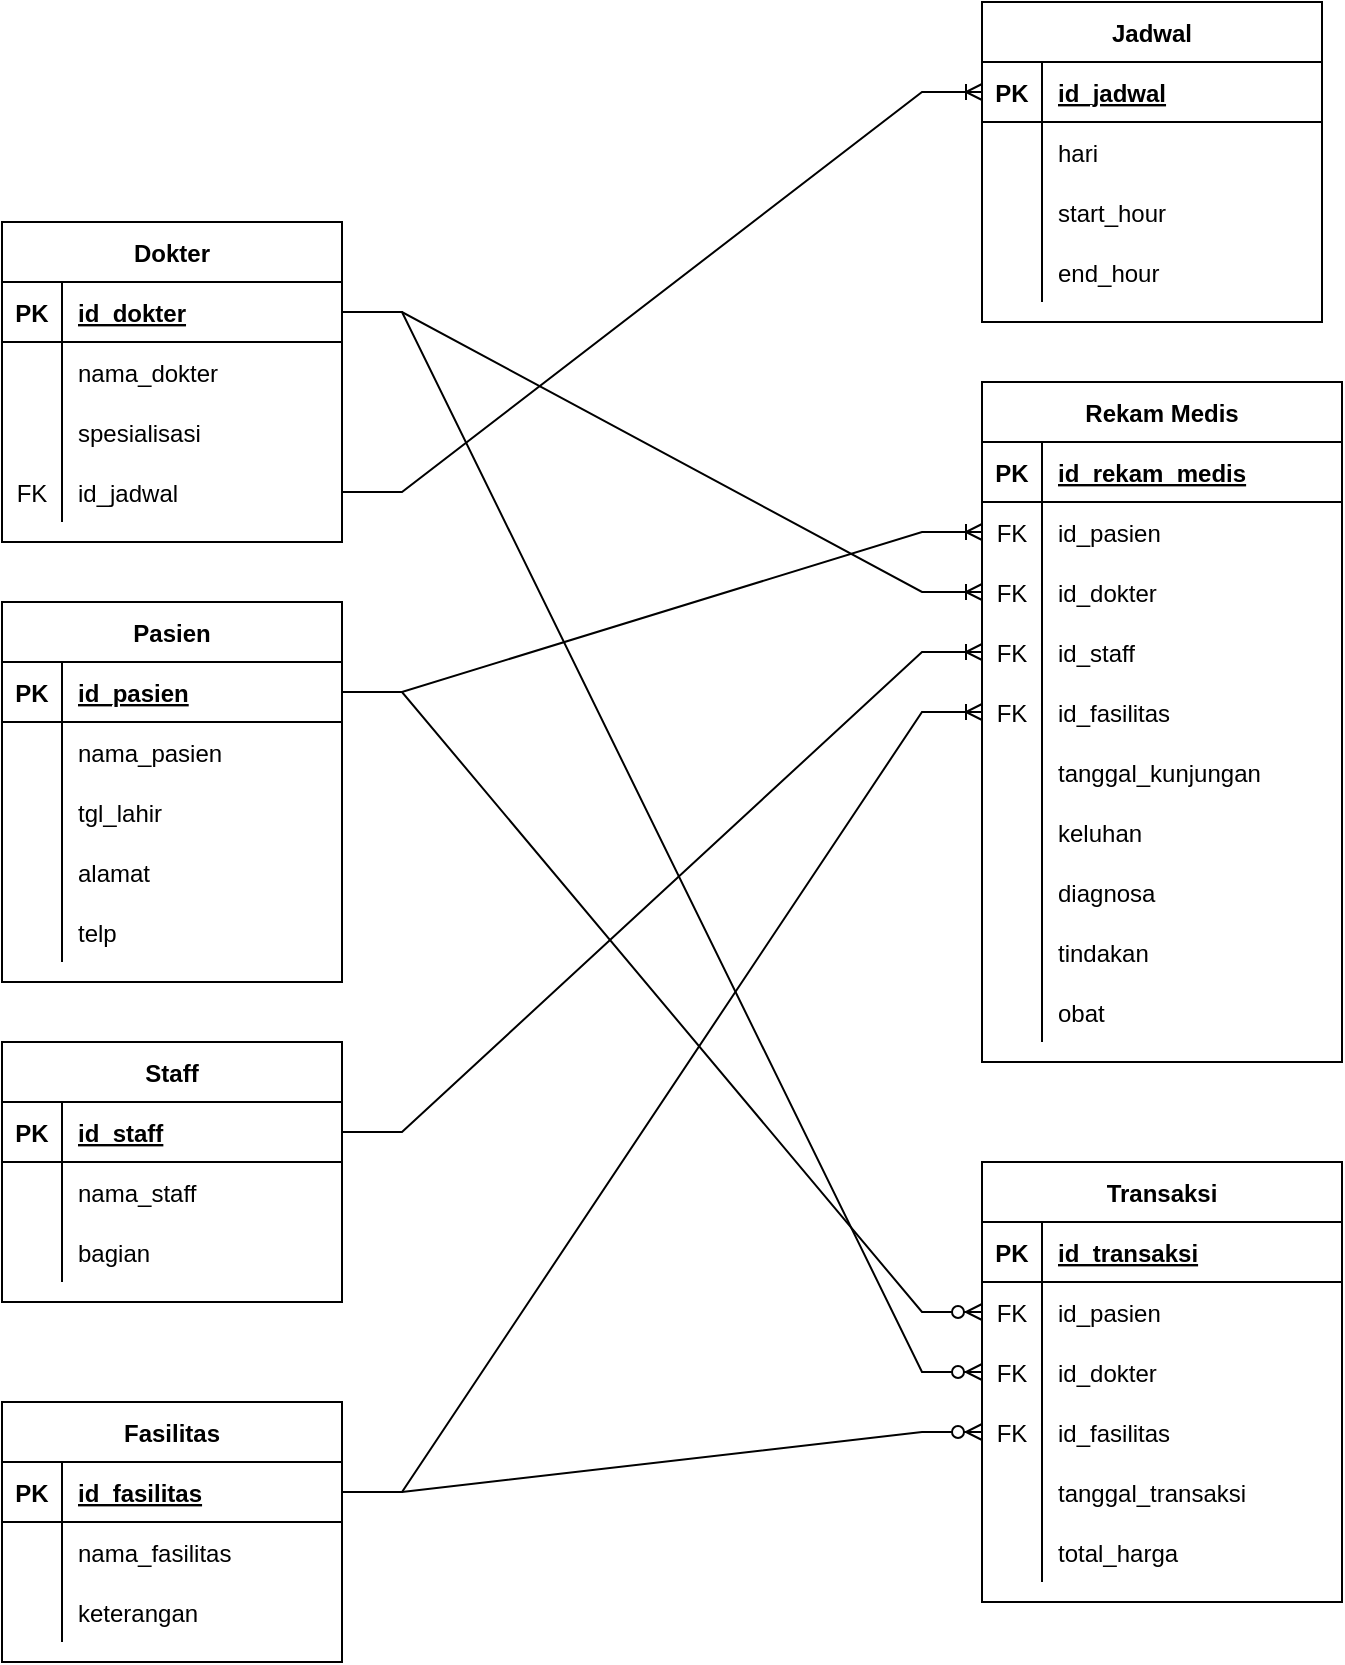 <mxfile version="21.1.8" type="github">
  <diagram id="R2lEEEUBdFMjLlhIrx00" name="Page-1">
    <mxGraphModel dx="1009" dy="573" grid="1" gridSize="10" guides="1" tooltips="1" connect="1" arrows="1" fold="1" page="1" pageScale="1" pageWidth="850" pageHeight="1100" math="0" shadow="0" extFonts="Permanent Marker^https://fonts.googleapis.com/css?family=Permanent+Marker">
      <root>
        <mxCell id="0" />
        <mxCell id="1" parent="0" />
        <mxCell id="C-vyLk0tnHw3VtMMgP7b-23" value="Dokter" style="shape=table;startSize=30;container=1;collapsible=1;childLayout=tableLayout;fixedRows=1;rowLines=0;fontStyle=1;align=center;resizeLast=1;" parent="1" vertex="1">
          <mxGeometry x="80" y="120" width="170" height="160" as="geometry" />
        </mxCell>
        <mxCell id="C-vyLk0tnHw3VtMMgP7b-24" value="" style="shape=partialRectangle;collapsible=0;dropTarget=0;pointerEvents=0;fillColor=none;points=[[0,0.5],[1,0.5]];portConstraint=eastwest;top=0;left=0;right=0;bottom=1;" parent="C-vyLk0tnHw3VtMMgP7b-23" vertex="1">
          <mxGeometry y="30" width="170" height="30" as="geometry" />
        </mxCell>
        <mxCell id="C-vyLk0tnHw3VtMMgP7b-25" value="PK" style="shape=partialRectangle;overflow=hidden;connectable=0;fillColor=none;top=0;left=0;bottom=0;right=0;fontStyle=1;" parent="C-vyLk0tnHw3VtMMgP7b-24" vertex="1">
          <mxGeometry width="30" height="30" as="geometry">
            <mxRectangle width="30" height="30" as="alternateBounds" />
          </mxGeometry>
        </mxCell>
        <mxCell id="C-vyLk0tnHw3VtMMgP7b-26" value="id_dokter" style="shape=partialRectangle;overflow=hidden;connectable=0;fillColor=none;top=0;left=0;bottom=0;right=0;align=left;spacingLeft=6;fontStyle=5;" parent="C-vyLk0tnHw3VtMMgP7b-24" vertex="1">
          <mxGeometry x="30" width="140" height="30" as="geometry">
            <mxRectangle width="140" height="30" as="alternateBounds" />
          </mxGeometry>
        </mxCell>
        <mxCell id="C-vyLk0tnHw3VtMMgP7b-27" value="" style="shape=partialRectangle;collapsible=0;dropTarget=0;pointerEvents=0;fillColor=none;points=[[0,0.5],[1,0.5]];portConstraint=eastwest;top=0;left=0;right=0;bottom=0;" parent="C-vyLk0tnHw3VtMMgP7b-23" vertex="1">
          <mxGeometry y="60" width="170" height="30" as="geometry" />
        </mxCell>
        <mxCell id="C-vyLk0tnHw3VtMMgP7b-28" value="" style="shape=partialRectangle;overflow=hidden;connectable=0;fillColor=none;top=0;left=0;bottom=0;right=0;" parent="C-vyLk0tnHw3VtMMgP7b-27" vertex="1">
          <mxGeometry width="30" height="30" as="geometry">
            <mxRectangle width="30" height="30" as="alternateBounds" />
          </mxGeometry>
        </mxCell>
        <mxCell id="C-vyLk0tnHw3VtMMgP7b-29" value="nama_dokter" style="shape=partialRectangle;overflow=hidden;connectable=0;fillColor=none;top=0;left=0;bottom=0;right=0;align=left;spacingLeft=6;" parent="C-vyLk0tnHw3VtMMgP7b-27" vertex="1">
          <mxGeometry x="30" width="140" height="30" as="geometry">
            <mxRectangle width="140" height="30" as="alternateBounds" />
          </mxGeometry>
        </mxCell>
        <mxCell id="rBdO-NDDqBd18aLaomVf-1" value="" style="shape=partialRectangle;collapsible=0;dropTarget=0;pointerEvents=0;fillColor=none;points=[[0,0.5],[1,0.5]];portConstraint=eastwest;top=0;left=0;right=0;bottom=0;" parent="C-vyLk0tnHw3VtMMgP7b-23" vertex="1">
          <mxGeometry y="90" width="170" height="30" as="geometry" />
        </mxCell>
        <mxCell id="rBdO-NDDqBd18aLaomVf-2" value="" style="shape=partialRectangle;overflow=hidden;connectable=0;fillColor=none;top=0;left=0;bottom=0;right=0;" parent="rBdO-NDDqBd18aLaomVf-1" vertex="1">
          <mxGeometry width="30" height="30" as="geometry">
            <mxRectangle width="30" height="30" as="alternateBounds" />
          </mxGeometry>
        </mxCell>
        <mxCell id="rBdO-NDDqBd18aLaomVf-3" value="spesialisasi" style="shape=partialRectangle;overflow=hidden;connectable=0;fillColor=none;top=0;left=0;bottom=0;right=0;align=left;spacingLeft=6;" parent="rBdO-NDDqBd18aLaomVf-1" vertex="1">
          <mxGeometry x="30" width="140" height="30" as="geometry">
            <mxRectangle width="140" height="30" as="alternateBounds" />
          </mxGeometry>
        </mxCell>
        <mxCell id="rBdO-NDDqBd18aLaomVf-4" value="" style="shape=partialRectangle;collapsible=0;dropTarget=0;pointerEvents=0;fillColor=none;points=[[0,0.5],[1,0.5]];portConstraint=eastwest;top=0;left=0;right=0;bottom=0;" parent="C-vyLk0tnHw3VtMMgP7b-23" vertex="1">
          <mxGeometry y="120" width="170" height="30" as="geometry" />
        </mxCell>
        <mxCell id="rBdO-NDDqBd18aLaomVf-5" value="FK" style="shape=partialRectangle;overflow=hidden;connectable=0;fillColor=none;top=0;left=0;bottom=0;right=0;" parent="rBdO-NDDqBd18aLaomVf-4" vertex="1">
          <mxGeometry width="30" height="30" as="geometry">
            <mxRectangle width="30" height="30" as="alternateBounds" />
          </mxGeometry>
        </mxCell>
        <mxCell id="rBdO-NDDqBd18aLaomVf-6" value="id_jadwal" style="shape=partialRectangle;overflow=hidden;connectable=0;fillColor=none;top=0;left=0;bottom=0;right=0;align=left;spacingLeft=6;" parent="rBdO-NDDqBd18aLaomVf-4" vertex="1">
          <mxGeometry x="30" width="140" height="30" as="geometry">
            <mxRectangle width="140" height="30" as="alternateBounds" />
          </mxGeometry>
        </mxCell>
        <mxCell id="rBdO-NDDqBd18aLaomVf-7" value="Pasien" style="shape=table;startSize=30;container=1;collapsible=1;childLayout=tableLayout;fixedRows=1;rowLines=0;fontStyle=1;align=center;resizeLast=1;" parent="1" vertex="1">
          <mxGeometry x="80" y="310" width="170" height="190" as="geometry" />
        </mxCell>
        <mxCell id="rBdO-NDDqBd18aLaomVf-8" value="" style="shape=partialRectangle;collapsible=0;dropTarget=0;pointerEvents=0;fillColor=none;points=[[0,0.5],[1,0.5]];portConstraint=eastwest;top=0;left=0;right=0;bottom=1;" parent="rBdO-NDDqBd18aLaomVf-7" vertex="1">
          <mxGeometry y="30" width="170" height="30" as="geometry" />
        </mxCell>
        <mxCell id="rBdO-NDDqBd18aLaomVf-9" value="PK" style="shape=partialRectangle;overflow=hidden;connectable=0;fillColor=none;top=0;left=0;bottom=0;right=0;fontStyle=1;" parent="rBdO-NDDqBd18aLaomVf-8" vertex="1">
          <mxGeometry width="30" height="30" as="geometry">
            <mxRectangle width="30" height="30" as="alternateBounds" />
          </mxGeometry>
        </mxCell>
        <mxCell id="rBdO-NDDqBd18aLaomVf-10" value="id_pasien" style="shape=partialRectangle;overflow=hidden;connectable=0;fillColor=none;top=0;left=0;bottom=0;right=0;align=left;spacingLeft=6;fontStyle=5;" parent="rBdO-NDDqBd18aLaomVf-8" vertex="1">
          <mxGeometry x="30" width="140" height="30" as="geometry">
            <mxRectangle width="140" height="30" as="alternateBounds" />
          </mxGeometry>
        </mxCell>
        <mxCell id="rBdO-NDDqBd18aLaomVf-11" value="" style="shape=partialRectangle;collapsible=0;dropTarget=0;pointerEvents=0;fillColor=none;points=[[0,0.5],[1,0.5]];portConstraint=eastwest;top=0;left=0;right=0;bottom=0;" parent="rBdO-NDDqBd18aLaomVf-7" vertex="1">
          <mxGeometry y="60" width="170" height="30" as="geometry" />
        </mxCell>
        <mxCell id="rBdO-NDDqBd18aLaomVf-12" value="" style="shape=partialRectangle;overflow=hidden;connectable=0;fillColor=none;top=0;left=0;bottom=0;right=0;" parent="rBdO-NDDqBd18aLaomVf-11" vertex="1">
          <mxGeometry width="30" height="30" as="geometry">
            <mxRectangle width="30" height="30" as="alternateBounds" />
          </mxGeometry>
        </mxCell>
        <mxCell id="rBdO-NDDqBd18aLaomVf-13" value="nama_pasien" style="shape=partialRectangle;overflow=hidden;connectable=0;fillColor=none;top=0;left=0;bottom=0;right=0;align=left;spacingLeft=6;" parent="rBdO-NDDqBd18aLaomVf-11" vertex="1">
          <mxGeometry x="30" width="140" height="30" as="geometry">
            <mxRectangle width="140" height="30" as="alternateBounds" />
          </mxGeometry>
        </mxCell>
        <mxCell id="rBdO-NDDqBd18aLaomVf-14" value="" style="shape=partialRectangle;collapsible=0;dropTarget=0;pointerEvents=0;fillColor=none;points=[[0,0.5],[1,0.5]];portConstraint=eastwest;top=0;left=0;right=0;bottom=0;" parent="rBdO-NDDqBd18aLaomVf-7" vertex="1">
          <mxGeometry y="90" width="170" height="30" as="geometry" />
        </mxCell>
        <mxCell id="rBdO-NDDqBd18aLaomVf-15" value="" style="shape=partialRectangle;overflow=hidden;connectable=0;fillColor=none;top=0;left=0;bottom=0;right=0;" parent="rBdO-NDDqBd18aLaomVf-14" vertex="1">
          <mxGeometry width="30" height="30" as="geometry">
            <mxRectangle width="30" height="30" as="alternateBounds" />
          </mxGeometry>
        </mxCell>
        <mxCell id="rBdO-NDDqBd18aLaomVf-16" value="tgl_lahir" style="shape=partialRectangle;overflow=hidden;connectable=0;fillColor=none;top=0;left=0;bottom=0;right=0;align=left;spacingLeft=6;" parent="rBdO-NDDqBd18aLaomVf-14" vertex="1">
          <mxGeometry x="30" width="140" height="30" as="geometry">
            <mxRectangle width="140" height="30" as="alternateBounds" />
          </mxGeometry>
        </mxCell>
        <mxCell id="rBdO-NDDqBd18aLaomVf-17" value="" style="shape=partialRectangle;collapsible=0;dropTarget=0;pointerEvents=0;fillColor=none;points=[[0,0.5],[1,0.5]];portConstraint=eastwest;top=0;left=0;right=0;bottom=0;" parent="rBdO-NDDqBd18aLaomVf-7" vertex="1">
          <mxGeometry y="120" width="170" height="30" as="geometry" />
        </mxCell>
        <mxCell id="rBdO-NDDqBd18aLaomVf-18" value="" style="shape=partialRectangle;overflow=hidden;connectable=0;fillColor=none;top=0;left=0;bottom=0;right=0;" parent="rBdO-NDDqBd18aLaomVf-17" vertex="1">
          <mxGeometry width="30" height="30" as="geometry">
            <mxRectangle width="30" height="30" as="alternateBounds" />
          </mxGeometry>
        </mxCell>
        <mxCell id="rBdO-NDDqBd18aLaomVf-19" value="alamat" style="shape=partialRectangle;overflow=hidden;connectable=0;fillColor=none;top=0;left=0;bottom=0;right=0;align=left;spacingLeft=6;" parent="rBdO-NDDqBd18aLaomVf-17" vertex="1">
          <mxGeometry x="30" width="140" height="30" as="geometry">
            <mxRectangle width="140" height="30" as="alternateBounds" />
          </mxGeometry>
        </mxCell>
        <mxCell id="rBdO-NDDqBd18aLaomVf-20" value="" style="shape=partialRectangle;collapsible=0;dropTarget=0;pointerEvents=0;fillColor=none;points=[[0,0.5],[1,0.5]];portConstraint=eastwest;top=0;left=0;right=0;bottom=0;" parent="rBdO-NDDqBd18aLaomVf-7" vertex="1">
          <mxGeometry y="150" width="170" height="30" as="geometry" />
        </mxCell>
        <mxCell id="rBdO-NDDqBd18aLaomVf-21" value="" style="shape=partialRectangle;overflow=hidden;connectable=0;fillColor=none;top=0;left=0;bottom=0;right=0;" parent="rBdO-NDDqBd18aLaomVf-20" vertex="1">
          <mxGeometry width="30" height="30" as="geometry">
            <mxRectangle width="30" height="30" as="alternateBounds" />
          </mxGeometry>
        </mxCell>
        <mxCell id="rBdO-NDDqBd18aLaomVf-22" value="telp" style="shape=partialRectangle;overflow=hidden;connectable=0;fillColor=none;top=0;left=0;bottom=0;right=0;align=left;spacingLeft=6;" parent="rBdO-NDDqBd18aLaomVf-20" vertex="1">
          <mxGeometry x="30" width="140" height="30" as="geometry">
            <mxRectangle width="140" height="30" as="alternateBounds" />
          </mxGeometry>
        </mxCell>
        <mxCell id="rBdO-NDDqBd18aLaomVf-23" value="Staff" style="shape=table;startSize=30;container=1;collapsible=1;childLayout=tableLayout;fixedRows=1;rowLines=0;fontStyle=1;align=center;resizeLast=1;" parent="1" vertex="1">
          <mxGeometry x="80" y="530" width="170" height="130" as="geometry" />
        </mxCell>
        <mxCell id="rBdO-NDDqBd18aLaomVf-24" value="" style="shape=partialRectangle;collapsible=0;dropTarget=0;pointerEvents=0;fillColor=none;points=[[0,0.5],[1,0.5]];portConstraint=eastwest;top=0;left=0;right=0;bottom=1;" parent="rBdO-NDDqBd18aLaomVf-23" vertex="1">
          <mxGeometry y="30" width="170" height="30" as="geometry" />
        </mxCell>
        <mxCell id="rBdO-NDDqBd18aLaomVf-25" value="PK" style="shape=partialRectangle;overflow=hidden;connectable=0;fillColor=none;top=0;left=0;bottom=0;right=0;fontStyle=1;" parent="rBdO-NDDqBd18aLaomVf-24" vertex="1">
          <mxGeometry width="30" height="30" as="geometry">
            <mxRectangle width="30" height="30" as="alternateBounds" />
          </mxGeometry>
        </mxCell>
        <mxCell id="rBdO-NDDqBd18aLaomVf-26" value="id_staff" style="shape=partialRectangle;overflow=hidden;connectable=0;fillColor=none;top=0;left=0;bottom=0;right=0;align=left;spacingLeft=6;fontStyle=5;" parent="rBdO-NDDqBd18aLaomVf-24" vertex="1">
          <mxGeometry x="30" width="140" height="30" as="geometry">
            <mxRectangle width="140" height="30" as="alternateBounds" />
          </mxGeometry>
        </mxCell>
        <mxCell id="rBdO-NDDqBd18aLaomVf-27" value="" style="shape=partialRectangle;collapsible=0;dropTarget=0;pointerEvents=0;fillColor=none;points=[[0,0.5],[1,0.5]];portConstraint=eastwest;top=0;left=0;right=0;bottom=0;" parent="rBdO-NDDqBd18aLaomVf-23" vertex="1">
          <mxGeometry y="60" width="170" height="30" as="geometry" />
        </mxCell>
        <mxCell id="rBdO-NDDqBd18aLaomVf-28" value="" style="shape=partialRectangle;overflow=hidden;connectable=0;fillColor=none;top=0;left=0;bottom=0;right=0;" parent="rBdO-NDDqBd18aLaomVf-27" vertex="1">
          <mxGeometry width="30" height="30" as="geometry">
            <mxRectangle width="30" height="30" as="alternateBounds" />
          </mxGeometry>
        </mxCell>
        <mxCell id="rBdO-NDDqBd18aLaomVf-29" value="nama_staff" style="shape=partialRectangle;overflow=hidden;connectable=0;fillColor=none;top=0;left=0;bottom=0;right=0;align=left;spacingLeft=6;" parent="rBdO-NDDqBd18aLaomVf-27" vertex="1">
          <mxGeometry x="30" width="140" height="30" as="geometry">
            <mxRectangle width="140" height="30" as="alternateBounds" />
          </mxGeometry>
        </mxCell>
        <mxCell id="rBdO-NDDqBd18aLaomVf-30" value="" style="shape=partialRectangle;collapsible=0;dropTarget=0;pointerEvents=0;fillColor=none;points=[[0,0.5],[1,0.5]];portConstraint=eastwest;top=0;left=0;right=0;bottom=0;" parent="rBdO-NDDqBd18aLaomVf-23" vertex="1">
          <mxGeometry y="90" width="170" height="30" as="geometry" />
        </mxCell>
        <mxCell id="rBdO-NDDqBd18aLaomVf-31" value="" style="shape=partialRectangle;overflow=hidden;connectable=0;fillColor=none;top=0;left=0;bottom=0;right=0;" parent="rBdO-NDDqBd18aLaomVf-30" vertex="1">
          <mxGeometry width="30" height="30" as="geometry">
            <mxRectangle width="30" height="30" as="alternateBounds" />
          </mxGeometry>
        </mxCell>
        <mxCell id="rBdO-NDDqBd18aLaomVf-32" value="bagian" style="shape=partialRectangle;overflow=hidden;connectable=0;fillColor=none;top=0;left=0;bottom=0;right=0;align=left;spacingLeft=6;" parent="rBdO-NDDqBd18aLaomVf-30" vertex="1">
          <mxGeometry x="30" width="140" height="30" as="geometry">
            <mxRectangle width="140" height="30" as="alternateBounds" />
          </mxGeometry>
        </mxCell>
        <mxCell id="rBdO-NDDqBd18aLaomVf-36" value="Rekam Medis" style="shape=table;startSize=30;container=1;collapsible=1;childLayout=tableLayout;fixedRows=1;rowLines=0;fontStyle=1;align=center;resizeLast=1;" parent="1" vertex="1">
          <mxGeometry x="570" y="200" width="180" height="340" as="geometry" />
        </mxCell>
        <mxCell id="rBdO-NDDqBd18aLaomVf-37" value="" style="shape=partialRectangle;collapsible=0;dropTarget=0;pointerEvents=0;fillColor=none;points=[[0,0.5],[1,0.5]];portConstraint=eastwest;top=0;left=0;right=0;bottom=1;" parent="rBdO-NDDqBd18aLaomVf-36" vertex="1">
          <mxGeometry y="30" width="180" height="30" as="geometry" />
        </mxCell>
        <mxCell id="rBdO-NDDqBd18aLaomVf-38" value="PK" style="shape=partialRectangle;overflow=hidden;connectable=0;fillColor=none;top=0;left=0;bottom=0;right=0;fontStyle=1;" parent="rBdO-NDDqBd18aLaomVf-37" vertex="1">
          <mxGeometry width="30" height="30" as="geometry">
            <mxRectangle width="30" height="30" as="alternateBounds" />
          </mxGeometry>
        </mxCell>
        <mxCell id="rBdO-NDDqBd18aLaomVf-39" value="id_rekam_medis" style="shape=partialRectangle;overflow=hidden;connectable=0;fillColor=none;top=0;left=0;bottom=0;right=0;align=left;spacingLeft=6;fontStyle=5;" parent="rBdO-NDDqBd18aLaomVf-37" vertex="1">
          <mxGeometry x="30" width="150" height="30" as="geometry">
            <mxRectangle width="150" height="30" as="alternateBounds" />
          </mxGeometry>
        </mxCell>
        <mxCell id="rBdO-NDDqBd18aLaomVf-40" value="" style="shape=partialRectangle;collapsible=0;dropTarget=0;pointerEvents=0;fillColor=none;points=[[0,0.5],[1,0.5]];portConstraint=eastwest;top=0;left=0;right=0;bottom=0;" parent="rBdO-NDDqBd18aLaomVf-36" vertex="1">
          <mxGeometry y="60" width="180" height="30" as="geometry" />
        </mxCell>
        <mxCell id="rBdO-NDDqBd18aLaomVf-41" value="FK" style="shape=partialRectangle;overflow=hidden;connectable=0;fillColor=none;top=0;left=0;bottom=0;right=0;" parent="rBdO-NDDqBd18aLaomVf-40" vertex="1">
          <mxGeometry width="30" height="30" as="geometry">
            <mxRectangle width="30" height="30" as="alternateBounds" />
          </mxGeometry>
        </mxCell>
        <mxCell id="rBdO-NDDqBd18aLaomVf-42" value="id_pasien" style="shape=partialRectangle;overflow=hidden;connectable=0;fillColor=none;top=0;left=0;bottom=0;right=0;align=left;spacingLeft=6;" parent="rBdO-NDDqBd18aLaomVf-40" vertex="1">
          <mxGeometry x="30" width="150" height="30" as="geometry">
            <mxRectangle width="150" height="30" as="alternateBounds" />
          </mxGeometry>
        </mxCell>
        <mxCell id="rBdO-NDDqBd18aLaomVf-43" value="" style="shape=partialRectangle;collapsible=0;dropTarget=0;pointerEvents=0;fillColor=none;points=[[0,0.5],[1,0.5]];portConstraint=eastwest;top=0;left=0;right=0;bottom=0;" parent="rBdO-NDDqBd18aLaomVf-36" vertex="1">
          <mxGeometry y="90" width="180" height="30" as="geometry" />
        </mxCell>
        <mxCell id="rBdO-NDDqBd18aLaomVf-44" value="FK" style="shape=partialRectangle;overflow=hidden;connectable=0;fillColor=none;top=0;left=0;bottom=0;right=0;" parent="rBdO-NDDqBd18aLaomVf-43" vertex="1">
          <mxGeometry width="30" height="30" as="geometry">
            <mxRectangle width="30" height="30" as="alternateBounds" />
          </mxGeometry>
        </mxCell>
        <mxCell id="rBdO-NDDqBd18aLaomVf-45" value="id_dokter" style="shape=partialRectangle;overflow=hidden;connectable=0;fillColor=none;top=0;left=0;bottom=0;right=0;align=left;spacingLeft=6;" parent="rBdO-NDDqBd18aLaomVf-43" vertex="1">
          <mxGeometry x="30" width="150" height="30" as="geometry">
            <mxRectangle width="150" height="30" as="alternateBounds" />
          </mxGeometry>
        </mxCell>
        <mxCell id="rBdO-NDDqBd18aLaomVf-110" value="" style="shape=partialRectangle;collapsible=0;dropTarget=0;pointerEvents=0;fillColor=none;points=[[0,0.5],[1,0.5]];portConstraint=eastwest;top=0;left=0;right=0;bottom=0;" parent="rBdO-NDDqBd18aLaomVf-36" vertex="1">
          <mxGeometry y="120" width="180" height="30" as="geometry" />
        </mxCell>
        <mxCell id="rBdO-NDDqBd18aLaomVf-111" value="FK" style="shape=partialRectangle;overflow=hidden;connectable=0;fillColor=none;top=0;left=0;bottom=0;right=0;" parent="rBdO-NDDqBd18aLaomVf-110" vertex="1">
          <mxGeometry width="30" height="30" as="geometry">
            <mxRectangle width="30" height="30" as="alternateBounds" />
          </mxGeometry>
        </mxCell>
        <mxCell id="rBdO-NDDqBd18aLaomVf-112" value="id_staff" style="shape=partialRectangle;overflow=hidden;connectable=0;fillColor=none;top=0;left=0;bottom=0;right=0;align=left;spacingLeft=6;" parent="rBdO-NDDqBd18aLaomVf-110" vertex="1">
          <mxGeometry x="30" width="150" height="30" as="geometry">
            <mxRectangle width="150" height="30" as="alternateBounds" />
          </mxGeometry>
        </mxCell>
        <mxCell id="rBdO-NDDqBd18aLaomVf-119" value="" style="shape=partialRectangle;collapsible=0;dropTarget=0;pointerEvents=0;fillColor=none;points=[[0,0.5],[1,0.5]];portConstraint=eastwest;top=0;left=0;right=0;bottom=0;" parent="rBdO-NDDqBd18aLaomVf-36" vertex="1">
          <mxGeometry y="150" width="180" height="30" as="geometry" />
        </mxCell>
        <mxCell id="rBdO-NDDqBd18aLaomVf-120" value="FK" style="shape=partialRectangle;overflow=hidden;connectable=0;fillColor=none;top=0;left=0;bottom=0;right=0;" parent="rBdO-NDDqBd18aLaomVf-119" vertex="1">
          <mxGeometry width="30" height="30" as="geometry">
            <mxRectangle width="30" height="30" as="alternateBounds" />
          </mxGeometry>
        </mxCell>
        <mxCell id="rBdO-NDDqBd18aLaomVf-121" value="id_fasilitas" style="shape=partialRectangle;overflow=hidden;connectable=0;fillColor=none;top=0;left=0;bottom=0;right=0;align=left;spacingLeft=6;" parent="rBdO-NDDqBd18aLaomVf-119" vertex="1">
          <mxGeometry x="30" width="150" height="30" as="geometry">
            <mxRectangle width="150" height="30" as="alternateBounds" />
          </mxGeometry>
        </mxCell>
        <mxCell id="rBdO-NDDqBd18aLaomVf-46" value="" style="shape=partialRectangle;collapsible=0;dropTarget=0;pointerEvents=0;fillColor=none;points=[[0,0.5],[1,0.5]];portConstraint=eastwest;top=0;left=0;right=0;bottom=0;" parent="rBdO-NDDqBd18aLaomVf-36" vertex="1">
          <mxGeometry y="180" width="180" height="30" as="geometry" />
        </mxCell>
        <mxCell id="rBdO-NDDqBd18aLaomVf-47" value="" style="shape=partialRectangle;overflow=hidden;connectable=0;fillColor=none;top=0;left=0;bottom=0;right=0;" parent="rBdO-NDDqBd18aLaomVf-46" vertex="1">
          <mxGeometry width="30" height="30" as="geometry">
            <mxRectangle width="30" height="30" as="alternateBounds" />
          </mxGeometry>
        </mxCell>
        <mxCell id="rBdO-NDDqBd18aLaomVf-48" value="tanggal_kunjungan" style="shape=partialRectangle;overflow=hidden;connectable=0;fillColor=none;top=0;left=0;bottom=0;right=0;align=left;spacingLeft=6;" parent="rBdO-NDDqBd18aLaomVf-46" vertex="1">
          <mxGeometry x="30" width="150" height="30" as="geometry">
            <mxRectangle width="150" height="30" as="alternateBounds" />
          </mxGeometry>
        </mxCell>
        <mxCell id="rBdO-NDDqBd18aLaomVf-49" value="" style="shape=partialRectangle;collapsible=0;dropTarget=0;pointerEvents=0;fillColor=none;points=[[0,0.5],[1,0.5]];portConstraint=eastwest;top=0;left=0;right=0;bottom=0;" parent="rBdO-NDDqBd18aLaomVf-36" vertex="1">
          <mxGeometry y="210" width="180" height="30" as="geometry" />
        </mxCell>
        <mxCell id="rBdO-NDDqBd18aLaomVf-50" value="" style="shape=partialRectangle;overflow=hidden;connectable=0;fillColor=none;top=0;left=0;bottom=0;right=0;" parent="rBdO-NDDqBd18aLaomVf-49" vertex="1">
          <mxGeometry width="30" height="30" as="geometry">
            <mxRectangle width="30" height="30" as="alternateBounds" />
          </mxGeometry>
        </mxCell>
        <mxCell id="rBdO-NDDqBd18aLaomVf-51" value="keluhan" style="shape=partialRectangle;overflow=hidden;connectable=0;fillColor=none;top=0;left=0;bottom=0;right=0;align=left;spacingLeft=6;" parent="rBdO-NDDqBd18aLaomVf-49" vertex="1">
          <mxGeometry x="30" width="150" height="30" as="geometry">
            <mxRectangle width="150" height="30" as="alternateBounds" />
          </mxGeometry>
        </mxCell>
        <mxCell id="rBdO-NDDqBd18aLaomVf-52" value="" style="shape=partialRectangle;collapsible=0;dropTarget=0;pointerEvents=0;fillColor=none;points=[[0,0.5],[1,0.5]];portConstraint=eastwest;top=0;left=0;right=0;bottom=0;" parent="rBdO-NDDqBd18aLaomVf-36" vertex="1">
          <mxGeometry y="240" width="180" height="30" as="geometry" />
        </mxCell>
        <mxCell id="rBdO-NDDqBd18aLaomVf-53" value="" style="shape=partialRectangle;overflow=hidden;connectable=0;fillColor=none;top=0;left=0;bottom=0;right=0;" parent="rBdO-NDDqBd18aLaomVf-52" vertex="1">
          <mxGeometry width="30" height="30" as="geometry">
            <mxRectangle width="30" height="30" as="alternateBounds" />
          </mxGeometry>
        </mxCell>
        <mxCell id="rBdO-NDDqBd18aLaomVf-54" value="diagnosa" style="shape=partialRectangle;overflow=hidden;connectable=0;fillColor=none;top=0;left=0;bottom=0;right=0;align=left;spacingLeft=6;" parent="rBdO-NDDqBd18aLaomVf-52" vertex="1">
          <mxGeometry x="30" width="150" height="30" as="geometry">
            <mxRectangle width="150" height="30" as="alternateBounds" />
          </mxGeometry>
        </mxCell>
        <mxCell id="rBdO-NDDqBd18aLaomVf-55" value="" style="shape=partialRectangle;collapsible=0;dropTarget=0;pointerEvents=0;fillColor=none;points=[[0,0.5],[1,0.5]];portConstraint=eastwest;top=0;left=0;right=0;bottom=0;" parent="rBdO-NDDqBd18aLaomVf-36" vertex="1">
          <mxGeometry y="270" width="180" height="30" as="geometry" />
        </mxCell>
        <mxCell id="rBdO-NDDqBd18aLaomVf-56" value="" style="shape=partialRectangle;overflow=hidden;connectable=0;fillColor=none;top=0;left=0;bottom=0;right=0;" parent="rBdO-NDDqBd18aLaomVf-55" vertex="1">
          <mxGeometry width="30" height="30" as="geometry">
            <mxRectangle width="30" height="30" as="alternateBounds" />
          </mxGeometry>
        </mxCell>
        <mxCell id="rBdO-NDDqBd18aLaomVf-57" value="tindakan" style="shape=partialRectangle;overflow=hidden;connectable=0;fillColor=none;top=0;left=0;bottom=0;right=0;align=left;spacingLeft=6;" parent="rBdO-NDDqBd18aLaomVf-55" vertex="1">
          <mxGeometry x="30" width="150" height="30" as="geometry">
            <mxRectangle width="150" height="30" as="alternateBounds" />
          </mxGeometry>
        </mxCell>
        <mxCell id="rBdO-NDDqBd18aLaomVf-58" value="" style="shape=partialRectangle;collapsible=0;dropTarget=0;pointerEvents=0;fillColor=none;points=[[0,0.5],[1,0.5]];portConstraint=eastwest;top=0;left=0;right=0;bottom=0;" parent="rBdO-NDDqBd18aLaomVf-36" vertex="1">
          <mxGeometry y="300" width="180" height="30" as="geometry" />
        </mxCell>
        <mxCell id="rBdO-NDDqBd18aLaomVf-59" value="" style="shape=partialRectangle;overflow=hidden;connectable=0;fillColor=none;top=0;left=0;bottom=0;right=0;" parent="rBdO-NDDqBd18aLaomVf-58" vertex="1">
          <mxGeometry width="30" height="30" as="geometry">
            <mxRectangle width="30" height="30" as="alternateBounds" />
          </mxGeometry>
        </mxCell>
        <mxCell id="rBdO-NDDqBd18aLaomVf-60" value="obat" style="shape=partialRectangle;overflow=hidden;connectable=0;fillColor=none;top=0;left=0;bottom=0;right=0;align=left;spacingLeft=6;" parent="rBdO-NDDqBd18aLaomVf-58" vertex="1">
          <mxGeometry x="30" width="150" height="30" as="geometry">
            <mxRectangle width="150" height="30" as="alternateBounds" />
          </mxGeometry>
        </mxCell>
        <mxCell id="rBdO-NDDqBd18aLaomVf-70" value="Fasilitas" style="shape=table;startSize=30;container=1;collapsible=1;childLayout=tableLayout;fixedRows=1;rowLines=0;fontStyle=1;align=center;resizeLast=1;" parent="1" vertex="1">
          <mxGeometry x="80" y="710" width="170" height="130" as="geometry" />
        </mxCell>
        <mxCell id="rBdO-NDDqBd18aLaomVf-71" value="" style="shape=partialRectangle;collapsible=0;dropTarget=0;pointerEvents=0;fillColor=none;points=[[0,0.5],[1,0.5]];portConstraint=eastwest;top=0;left=0;right=0;bottom=1;" parent="rBdO-NDDqBd18aLaomVf-70" vertex="1">
          <mxGeometry y="30" width="170" height="30" as="geometry" />
        </mxCell>
        <mxCell id="rBdO-NDDqBd18aLaomVf-72" value="PK" style="shape=partialRectangle;overflow=hidden;connectable=0;fillColor=none;top=0;left=0;bottom=0;right=0;fontStyle=1;" parent="rBdO-NDDqBd18aLaomVf-71" vertex="1">
          <mxGeometry width="30" height="30" as="geometry">
            <mxRectangle width="30" height="30" as="alternateBounds" />
          </mxGeometry>
        </mxCell>
        <mxCell id="rBdO-NDDqBd18aLaomVf-73" value="id_fasilitas" style="shape=partialRectangle;overflow=hidden;connectable=0;fillColor=none;top=0;left=0;bottom=0;right=0;align=left;spacingLeft=6;fontStyle=5;" parent="rBdO-NDDqBd18aLaomVf-71" vertex="1">
          <mxGeometry x="30" width="140" height="30" as="geometry">
            <mxRectangle width="140" height="30" as="alternateBounds" />
          </mxGeometry>
        </mxCell>
        <mxCell id="rBdO-NDDqBd18aLaomVf-74" value="" style="shape=partialRectangle;collapsible=0;dropTarget=0;pointerEvents=0;fillColor=none;points=[[0,0.5],[1,0.5]];portConstraint=eastwest;top=0;left=0;right=0;bottom=0;" parent="rBdO-NDDqBd18aLaomVf-70" vertex="1">
          <mxGeometry y="60" width="170" height="30" as="geometry" />
        </mxCell>
        <mxCell id="rBdO-NDDqBd18aLaomVf-75" value="" style="shape=partialRectangle;overflow=hidden;connectable=0;fillColor=none;top=0;left=0;bottom=0;right=0;" parent="rBdO-NDDqBd18aLaomVf-74" vertex="1">
          <mxGeometry width="30" height="30" as="geometry">
            <mxRectangle width="30" height="30" as="alternateBounds" />
          </mxGeometry>
        </mxCell>
        <mxCell id="rBdO-NDDqBd18aLaomVf-76" value="nama_fasilitas" style="shape=partialRectangle;overflow=hidden;connectable=0;fillColor=none;top=0;left=0;bottom=0;right=0;align=left;spacingLeft=6;" parent="rBdO-NDDqBd18aLaomVf-74" vertex="1">
          <mxGeometry x="30" width="140" height="30" as="geometry">
            <mxRectangle width="140" height="30" as="alternateBounds" />
          </mxGeometry>
        </mxCell>
        <mxCell id="rBdO-NDDqBd18aLaomVf-77" value="" style="shape=partialRectangle;collapsible=0;dropTarget=0;pointerEvents=0;fillColor=none;points=[[0,0.5],[1,0.5]];portConstraint=eastwest;top=0;left=0;right=0;bottom=0;" parent="rBdO-NDDqBd18aLaomVf-70" vertex="1">
          <mxGeometry y="90" width="170" height="30" as="geometry" />
        </mxCell>
        <mxCell id="rBdO-NDDqBd18aLaomVf-78" value="" style="shape=partialRectangle;overflow=hidden;connectable=0;fillColor=none;top=0;left=0;bottom=0;right=0;" parent="rBdO-NDDqBd18aLaomVf-77" vertex="1">
          <mxGeometry width="30" height="30" as="geometry">
            <mxRectangle width="30" height="30" as="alternateBounds" />
          </mxGeometry>
        </mxCell>
        <mxCell id="rBdO-NDDqBd18aLaomVf-79" value="keterangan" style="shape=partialRectangle;overflow=hidden;connectable=0;fillColor=none;top=0;left=0;bottom=0;right=0;align=left;spacingLeft=6;" parent="rBdO-NDDqBd18aLaomVf-77" vertex="1">
          <mxGeometry x="30" width="140" height="30" as="geometry">
            <mxRectangle width="140" height="30" as="alternateBounds" />
          </mxGeometry>
        </mxCell>
        <mxCell id="rBdO-NDDqBd18aLaomVf-80" value="Transaksi" style="shape=table;startSize=30;container=1;collapsible=1;childLayout=tableLayout;fixedRows=1;rowLines=0;fontStyle=1;align=center;resizeLast=1;" parent="1" vertex="1">
          <mxGeometry x="570" y="590" width="180" height="220" as="geometry" />
        </mxCell>
        <mxCell id="rBdO-NDDqBd18aLaomVf-81" value="" style="shape=partialRectangle;collapsible=0;dropTarget=0;pointerEvents=0;fillColor=none;points=[[0,0.5],[1,0.5]];portConstraint=eastwest;top=0;left=0;right=0;bottom=1;" parent="rBdO-NDDqBd18aLaomVf-80" vertex="1">
          <mxGeometry y="30" width="180" height="30" as="geometry" />
        </mxCell>
        <mxCell id="rBdO-NDDqBd18aLaomVf-82" value="PK" style="shape=partialRectangle;overflow=hidden;connectable=0;fillColor=none;top=0;left=0;bottom=0;right=0;fontStyle=1;" parent="rBdO-NDDqBd18aLaomVf-81" vertex="1">
          <mxGeometry width="30" height="30" as="geometry">
            <mxRectangle width="30" height="30" as="alternateBounds" />
          </mxGeometry>
        </mxCell>
        <mxCell id="rBdO-NDDqBd18aLaomVf-83" value="id_transaksi" style="shape=partialRectangle;overflow=hidden;connectable=0;fillColor=none;top=0;left=0;bottom=0;right=0;align=left;spacingLeft=6;fontStyle=5;" parent="rBdO-NDDqBd18aLaomVf-81" vertex="1">
          <mxGeometry x="30" width="150" height="30" as="geometry">
            <mxRectangle width="150" height="30" as="alternateBounds" />
          </mxGeometry>
        </mxCell>
        <mxCell id="rBdO-NDDqBd18aLaomVf-84" value="" style="shape=partialRectangle;collapsible=0;dropTarget=0;pointerEvents=0;fillColor=none;points=[[0,0.5],[1,0.5]];portConstraint=eastwest;top=0;left=0;right=0;bottom=0;" parent="rBdO-NDDqBd18aLaomVf-80" vertex="1">
          <mxGeometry y="60" width="180" height="30" as="geometry" />
        </mxCell>
        <mxCell id="rBdO-NDDqBd18aLaomVf-85" value="FK" style="shape=partialRectangle;overflow=hidden;connectable=0;fillColor=none;top=0;left=0;bottom=0;right=0;" parent="rBdO-NDDqBd18aLaomVf-84" vertex="1">
          <mxGeometry width="30" height="30" as="geometry">
            <mxRectangle width="30" height="30" as="alternateBounds" />
          </mxGeometry>
        </mxCell>
        <mxCell id="rBdO-NDDqBd18aLaomVf-86" value="id_pasien" style="shape=partialRectangle;overflow=hidden;connectable=0;fillColor=none;top=0;left=0;bottom=0;right=0;align=left;spacingLeft=6;" parent="rBdO-NDDqBd18aLaomVf-84" vertex="1">
          <mxGeometry x="30" width="150" height="30" as="geometry">
            <mxRectangle width="150" height="30" as="alternateBounds" />
          </mxGeometry>
        </mxCell>
        <mxCell id="rBdO-NDDqBd18aLaomVf-87" value="" style="shape=partialRectangle;collapsible=0;dropTarget=0;pointerEvents=0;fillColor=none;points=[[0,0.5],[1,0.5]];portConstraint=eastwest;top=0;left=0;right=0;bottom=0;" parent="rBdO-NDDqBd18aLaomVf-80" vertex="1">
          <mxGeometry y="90" width="180" height="30" as="geometry" />
        </mxCell>
        <mxCell id="rBdO-NDDqBd18aLaomVf-88" value="FK" style="shape=partialRectangle;overflow=hidden;connectable=0;fillColor=none;top=0;left=0;bottom=0;right=0;" parent="rBdO-NDDqBd18aLaomVf-87" vertex="1">
          <mxGeometry width="30" height="30" as="geometry">
            <mxRectangle width="30" height="30" as="alternateBounds" />
          </mxGeometry>
        </mxCell>
        <mxCell id="rBdO-NDDqBd18aLaomVf-89" value="id_dokter" style="shape=partialRectangle;overflow=hidden;connectable=0;fillColor=none;top=0;left=0;bottom=0;right=0;align=left;spacingLeft=6;" parent="rBdO-NDDqBd18aLaomVf-87" vertex="1">
          <mxGeometry x="30" width="150" height="30" as="geometry">
            <mxRectangle width="150" height="30" as="alternateBounds" />
          </mxGeometry>
        </mxCell>
        <mxCell id="rBdO-NDDqBd18aLaomVf-90" value="" style="shape=partialRectangle;collapsible=0;dropTarget=0;pointerEvents=0;fillColor=none;points=[[0,0.5],[1,0.5]];portConstraint=eastwest;top=0;left=0;right=0;bottom=0;" parent="rBdO-NDDqBd18aLaomVf-80" vertex="1">
          <mxGeometry y="120" width="180" height="30" as="geometry" />
        </mxCell>
        <mxCell id="rBdO-NDDqBd18aLaomVf-91" value="FK" style="shape=partialRectangle;overflow=hidden;connectable=0;fillColor=none;top=0;left=0;bottom=0;right=0;" parent="rBdO-NDDqBd18aLaomVf-90" vertex="1">
          <mxGeometry width="30" height="30" as="geometry">
            <mxRectangle width="30" height="30" as="alternateBounds" />
          </mxGeometry>
        </mxCell>
        <mxCell id="rBdO-NDDqBd18aLaomVf-92" value="id_fasilitas" style="shape=partialRectangle;overflow=hidden;connectable=0;fillColor=none;top=0;left=0;bottom=0;right=0;align=left;spacingLeft=6;" parent="rBdO-NDDqBd18aLaomVf-90" vertex="1">
          <mxGeometry x="30" width="150" height="30" as="geometry">
            <mxRectangle width="150" height="30" as="alternateBounds" />
          </mxGeometry>
        </mxCell>
        <mxCell id="rBdO-NDDqBd18aLaomVf-93" value="" style="shape=partialRectangle;collapsible=0;dropTarget=0;pointerEvents=0;fillColor=none;points=[[0,0.5],[1,0.5]];portConstraint=eastwest;top=0;left=0;right=0;bottom=0;" parent="rBdO-NDDqBd18aLaomVf-80" vertex="1">
          <mxGeometry y="150" width="180" height="30" as="geometry" />
        </mxCell>
        <mxCell id="rBdO-NDDqBd18aLaomVf-94" value="" style="shape=partialRectangle;overflow=hidden;connectable=0;fillColor=none;top=0;left=0;bottom=0;right=0;" parent="rBdO-NDDqBd18aLaomVf-93" vertex="1">
          <mxGeometry width="30" height="30" as="geometry">
            <mxRectangle width="30" height="30" as="alternateBounds" />
          </mxGeometry>
        </mxCell>
        <mxCell id="rBdO-NDDqBd18aLaomVf-95" value="tanggal_transaksi" style="shape=partialRectangle;overflow=hidden;connectable=0;fillColor=none;top=0;left=0;bottom=0;right=0;align=left;spacingLeft=6;" parent="rBdO-NDDqBd18aLaomVf-93" vertex="1">
          <mxGeometry x="30" width="150" height="30" as="geometry">
            <mxRectangle width="150" height="30" as="alternateBounds" />
          </mxGeometry>
        </mxCell>
        <mxCell id="rBdO-NDDqBd18aLaomVf-96" value="" style="shape=partialRectangle;collapsible=0;dropTarget=0;pointerEvents=0;fillColor=none;points=[[0,0.5],[1,0.5]];portConstraint=eastwest;top=0;left=0;right=0;bottom=0;" parent="rBdO-NDDqBd18aLaomVf-80" vertex="1">
          <mxGeometry y="180" width="180" height="30" as="geometry" />
        </mxCell>
        <mxCell id="rBdO-NDDqBd18aLaomVf-97" value="" style="shape=partialRectangle;overflow=hidden;connectable=0;fillColor=none;top=0;left=0;bottom=0;right=0;" parent="rBdO-NDDqBd18aLaomVf-96" vertex="1">
          <mxGeometry width="30" height="30" as="geometry">
            <mxRectangle width="30" height="30" as="alternateBounds" />
          </mxGeometry>
        </mxCell>
        <mxCell id="rBdO-NDDqBd18aLaomVf-98" value="total_harga" style="shape=partialRectangle;overflow=hidden;connectable=0;fillColor=none;top=0;left=0;bottom=0;right=0;align=left;spacingLeft=6;" parent="rBdO-NDDqBd18aLaomVf-96" vertex="1">
          <mxGeometry x="30" width="150" height="30" as="geometry">
            <mxRectangle width="150" height="30" as="alternateBounds" />
          </mxGeometry>
        </mxCell>
        <mxCell id="rBdO-NDDqBd18aLaomVf-123" value="" style="edgeStyle=entityRelationEdgeStyle;fontSize=12;html=1;endArrow=ERoneToMany;rounded=0;exitX=1;exitY=0.5;exitDx=0;exitDy=0;entryX=0;entryY=0.5;entryDx=0;entryDy=0;" parent="1" source="C-vyLk0tnHw3VtMMgP7b-24" target="rBdO-NDDqBd18aLaomVf-43" edge="1">
          <mxGeometry width="100" height="100" relative="1" as="geometry">
            <mxPoint x="370" y="530" as="sourcePoint" />
            <mxPoint x="470" y="430" as="targetPoint" />
          </mxGeometry>
        </mxCell>
        <mxCell id="rBdO-NDDqBd18aLaomVf-124" value="" style="edgeStyle=entityRelationEdgeStyle;fontSize=12;html=1;endArrow=ERoneToMany;rounded=0;exitX=1;exitY=0.5;exitDx=0;exitDy=0;entryX=0;entryY=0.5;entryDx=0;entryDy=0;" parent="1" source="rBdO-NDDqBd18aLaomVf-8" target="rBdO-NDDqBd18aLaomVf-40" edge="1">
          <mxGeometry width="100" height="100" relative="1" as="geometry">
            <mxPoint x="370" y="530" as="sourcePoint" />
            <mxPoint x="470" y="430" as="targetPoint" />
          </mxGeometry>
        </mxCell>
        <mxCell id="rBdO-NDDqBd18aLaomVf-125" value="" style="edgeStyle=entityRelationEdgeStyle;fontSize=12;html=1;endArrow=ERoneToMany;rounded=0;exitX=1;exitY=0.5;exitDx=0;exitDy=0;entryX=0;entryY=0.5;entryDx=0;entryDy=0;" parent="1" source="rBdO-NDDqBd18aLaomVf-24" target="rBdO-NDDqBd18aLaomVf-110" edge="1">
          <mxGeometry width="100" height="100" relative="1" as="geometry">
            <mxPoint x="370" y="530" as="sourcePoint" />
            <mxPoint x="470" y="430" as="targetPoint" />
          </mxGeometry>
        </mxCell>
        <mxCell id="rBdO-NDDqBd18aLaomVf-126" value="" style="edgeStyle=entityRelationEdgeStyle;fontSize=12;html=1;endArrow=ERoneToMany;rounded=0;exitX=1;exitY=0.5;exitDx=0;exitDy=0;entryX=0;entryY=0.5;entryDx=0;entryDy=0;" parent="1" source="rBdO-NDDqBd18aLaomVf-71" target="rBdO-NDDqBd18aLaomVf-119" edge="1">
          <mxGeometry width="100" height="100" relative="1" as="geometry">
            <mxPoint x="370" y="530" as="sourcePoint" />
            <mxPoint x="470" y="430" as="targetPoint" />
          </mxGeometry>
        </mxCell>
        <mxCell id="rBdO-NDDqBd18aLaomVf-127" value="" style="edgeStyle=entityRelationEdgeStyle;fontSize=12;html=1;endArrow=ERzeroToMany;endFill=1;rounded=0;entryX=0;entryY=0.5;entryDx=0;entryDy=0;exitX=1;exitY=0.5;exitDx=0;exitDy=0;" parent="1" source="rBdO-NDDqBd18aLaomVf-8" target="rBdO-NDDqBd18aLaomVf-84" edge="1">
          <mxGeometry width="100" height="100" relative="1" as="geometry">
            <mxPoint x="370" y="530" as="sourcePoint" />
            <mxPoint x="470" y="430" as="targetPoint" />
          </mxGeometry>
        </mxCell>
        <mxCell id="rBdO-NDDqBd18aLaomVf-129" value="" style="edgeStyle=entityRelationEdgeStyle;fontSize=12;html=1;endArrow=ERzeroToMany;endFill=1;rounded=0;entryX=0;entryY=0.5;entryDx=0;entryDy=0;exitX=1;exitY=0.5;exitDx=0;exitDy=0;" parent="1" source="C-vyLk0tnHw3VtMMgP7b-24" target="rBdO-NDDqBd18aLaomVf-87" edge="1">
          <mxGeometry width="100" height="100" relative="1" as="geometry">
            <mxPoint x="370" y="530" as="sourcePoint" />
            <mxPoint x="470" y="430" as="targetPoint" />
          </mxGeometry>
        </mxCell>
        <mxCell id="rBdO-NDDqBd18aLaomVf-130" value="" style="edgeStyle=entityRelationEdgeStyle;fontSize=12;html=1;endArrow=ERzeroToMany;endFill=1;rounded=0;entryX=0;entryY=0.5;entryDx=0;entryDy=0;exitX=1;exitY=0.5;exitDx=0;exitDy=0;" parent="1" source="rBdO-NDDqBd18aLaomVf-71" target="rBdO-NDDqBd18aLaomVf-90" edge="1">
          <mxGeometry width="100" height="100" relative="1" as="geometry">
            <mxPoint x="370" y="530" as="sourcePoint" />
            <mxPoint x="470" y="430" as="targetPoint" />
          </mxGeometry>
        </mxCell>
        <mxCell id="CympJPAqWu4breTd5hcD-1" value="Jadwal" style="shape=table;startSize=30;container=1;collapsible=1;childLayout=tableLayout;fixedRows=1;rowLines=0;fontStyle=1;align=center;resizeLast=1;" vertex="1" parent="1">
          <mxGeometry x="570" y="10" width="170" height="160" as="geometry" />
        </mxCell>
        <mxCell id="CympJPAqWu4breTd5hcD-2" value="" style="shape=partialRectangle;collapsible=0;dropTarget=0;pointerEvents=0;fillColor=none;points=[[0,0.5],[1,0.5]];portConstraint=eastwest;top=0;left=0;right=0;bottom=1;" vertex="1" parent="CympJPAqWu4breTd5hcD-1">
          <mxGeometry y="30" width="170" height="30" as="geometry" />
        </mxCell>
        <mxCell id="CympJPAqWu4breTd5hcD-3" value="PK" style="shape=partialRectangle;overflow=hidden;connectable=0;fillColor=none;top=0;left=0;bottom=0;right=0;fontStyle=1;" vertex="1" parent="CympJPAqWu4breTd5hcD-2">
          <mxGeometry width="30" height="30" as="geometry">
            <mxRectangle width="30" height="30" as="alternateBounds" />
          </mxGeometry>
        </mxCell>
        <mxCell id="CympJPAqWu4breTd5hcD-4" value="id_jadwal" style="shape=partialRectangle;overflow=hidden;connectable=0;fillColor=none;top=0;left=0;bottom=0;right=0;align=left;spacingLeft=6;fontStyle=5;" vertex="1" parent="CympJPAqWu4breTd5hcD-2">
          <mxGeometry x="30" width="140" height="30" as="geometry">
            <mxRectangle width="140" height="30" as="alternateBounds" />
          </mxGeometry>
        </mxCell>
        <mxCell id="CympJPAqWu4breTd5hcD-5" value="" style="shape=partialRectangle;collapsible=0;dropTarget=0;pointerEvents=0;fillColor=none;points=[[0,0.5],[1,0.5]];portConstraint=eastwest;top=0;left=0;right=0;bottom=0;" vertex="1" parent="CympJPAqWu4breTd5hcD-1">
          <mxGeometry y="60" width="170" height="30" as="geometry" />
        </mxCell>
        <mxCell id="CympJPAqWu4breTd5hcD-6" value="" style="shape=partialRectangle;overflow=hidden;connectable=0;fillColor=none;top=0;left=0;bottom=0;right=0;" vertex="1" parent="CympJPAqWu4breTd5hcD-5">
          <mxGeometry width="30" height="30" as="geometry">
            <mxRectangle width="30" height="30" as="alternateBounds" />
          </mxGeometry>
        </mxCell>
        <mxCell id="CympJPAqWu4breTd5hcD-7" value="hari" style="shape=partialRectangle;overflow=hidden;connectable=0;fillColor=none;top=0;left=0;bottom=0;right=0;align=left;spacingLeft=6;" vertex="1" parent="CympJPAqWu4breTd5hcD-5">
          <mxGeometry x="30" width="140" height="30" as="geometry">
            <mxRectangle width="140" height="30" as="alternateBounds" />
          </mxGeometry>
        </mxCell>
        <mxCell id="CympJPAqWu4breTd5hcD-8" value="" style="shape=partialRectangle;collapsible=0;dropTarget=0;pointerEvents=0;fillColor=none;points=[[0,0.5],[1,0.5]];portConstraint=eastwest;top=0;left=0;right=0;bottom=0;" vertex="1" parent="CympJPAqWu4breTd5hcD-1">
          <mxGeometry y="90" width="170" height="30" as="geometry" />
        </mxCell>
        <mxCell id="CympJPAqWu4breTd5hcD-9" value="" style="shape=partialRectangle;overflow=hidden;connectable=0;fillColor=none;top=0;left=0;bottom=0;right=0;" vertex="1" parent="CympJPAqWu4breTd5hcD-8">
          <mxGeometry width="30" height="30" as="geometry">
            <mxRectangle width="30" height="30" as="alternateBounds" />
          </mxGeometry>
        </mxCell>
        <mxCell id="CympJPAqWu4breTd5hcD-10" value="start_hour" style="shape=partialRectangle;overflow=hidden;connectable=0;fillColor=none;top=0;left=0;bottom=0;right=0;align=left;spacingLeft=6;" vertex="1" parent="CympJPAqWu4breTd5hcD-8">
          <mxGeometry x="30" width="140" height="30" as="geometry">
            <mxRectangle width="140" height="30" as="alternateBounds" />
          </mxGeometry>
        </mxCell>
        <mxCell id="CympJPAqWu4breTd5hcD-11" value="" style="shape=partialRectangle;collapsible=0;dropTarget=0;pointerEvents=0;fillColor=none;points=[[0,0.5],[1,0.5]];portConstraint=eastwest;top=0;left=0;right=0;bottom=0;" vertex="1" parent="CympJPAqWu4breTd5hcD-1">
          <mxGeometry y="120" width="170" height="30" as="geometry" />
        </mxCell>
        <mxCell id="CympJPAqWu4breTd5hcD-12" value="" style="shape=partialRectangle;overflow=hidden;connectable=0;fillColor=none;top=0;left=0;bottom=0;right=0;" vertex="1" parent="CympJPAqWu4breTd5hcD-11">
          <mxGeometry width="30" height="30" as="geometry">
            <mxRectangle width="30" height="30" as="alternateBounds" />
          </mxGeometry>
        </mxCell>
        <mxCell id="CympJPAqWu4breTd5hcD-13" value="end_hour" style="shape=partialRectangle;overflow=hidden;connectable=0;fillColor=none;top=0;left=0;bottom=0;right=0;align=left;spacingLeft=6;" vertex="1" parent="CympJPAqWu4breTd5hcD-11">
          <mxGeometry x="30" width="140" height="30" as="geometry">
            <mxRectangle width="140" height="30" as="alternateBounds" />
          </mxGeometry>
        </mxCell>
        <mxCell id="CympJPAqWu4breTd5hcD-15" value="" style="edgeStyle=entityRelationEdgeStyle;fontSize=12;html=1;endArrow=ERoneToMany;rounded=0;exitX=1;exitY=0.5;exitDx=0;exitDy=0;entryX=0;entryY=0.5;entryDx=0;entryDy=0;" edge="1" parent="1" source="rBdO-NDDqBd18aLaomVf-4" target="CympJPAqWu4breTd5hcD-2">
          <mxGeometry width="100" height="100" relative="1" as="geometry">
            <mxPoint x="360" y="270" as="sourcePoint" />
            <mxPoint x="460" y="170" as="targetPoint" />
          </mxGeometry>
        </mxCell>
      </root>
    </mxGraphModel>
  </diagram>
</mxfile>
